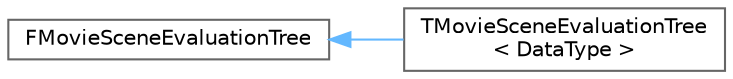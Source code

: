 digraph "Graphical Class Hierarchy"
{
 // INTERACTIVE_SVG=YES
 // LATEX_PDF_SIZE
  bgcolor="transparent";
  edge [fontname=Helvetica,fontsize=10,labelfontname=Helvetica,labelfontsize=10];
  node [fontname=Helvetica,fontsize=10,shape=box,height=0.2,width=0.4];
  rankdir="LR";
  Node0 [id="Node000000",label="FMovieSceneEvaluationTree",height=0.2,width=0.4,color="grey40", fillcolor="white", style="filled",URL="$db/d77/structFMovieSceneEvaluationTree.html",tooltip="A tree structure used to efficiently reference overlapping time ranges hierarchically."];
  Node0 -> Node1 [id="edge4427_Node000000_Node000001",dir="back",color="steelblue1",style="solid",tooltip=" "];
  Node1 [id="Node000001",label="TMovieSceneEvaluationTree\l\< DataType \>",height=0.2,width=0.4,color="grey40", fillcolor="white", style="filled",URL="$d4/d25/structTMovieSceneEvaluationTree.html",tooltip="Templated version of FMovieSceneEvaluationTree that is also able to associate arbitrary data with nod..."];
}
